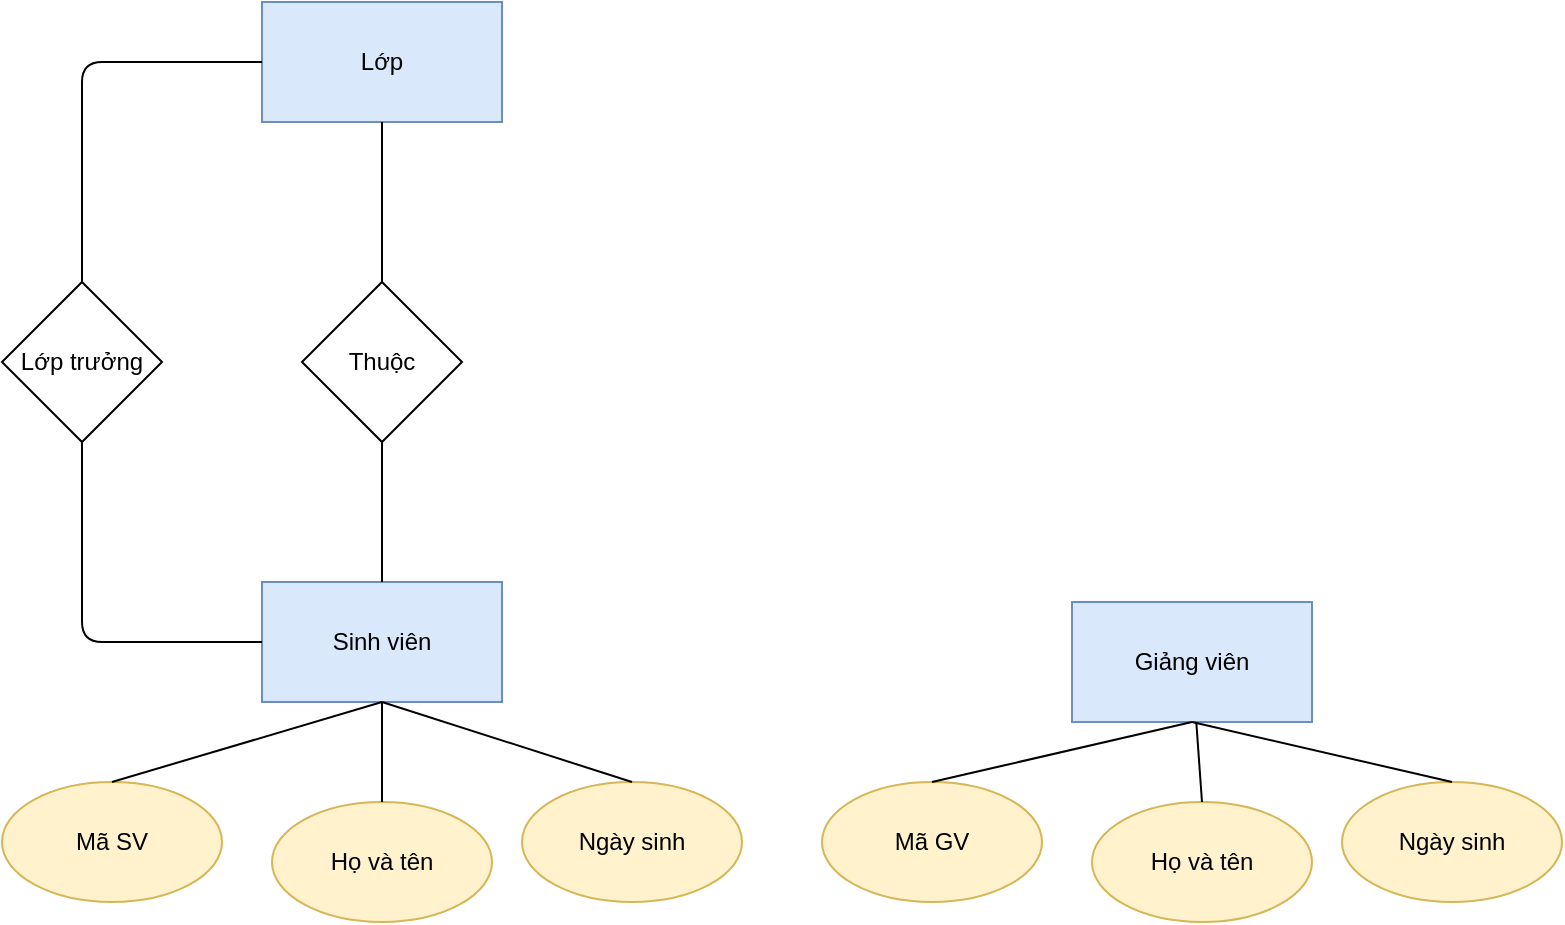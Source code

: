 <mxfile version="14.4.2" type="github">
  <diagram id="zeUrr2bmTQDtOX-3o3p2" name="Page-1">
    <mxGraphModel dx="1038" dy="580" grid="1" gridSize="10" guides="1" tooltips="1" connect="1" arrows="1" fold="1" page="1" pageScale="1" pageWidth="850" pageHeight="1100" math="0" shadow="0">
      <root>
        <mxCell id="0" />
        <mxCell id="1" parent="0" />
        <mxCell id="XGpEZq29i89sVaL7zDD6-1" value="Sinh viên" style="rounded=0;whiteSpace=wrap;html=1;fillColor=#dae8fc;strokeColor=#6c8ebf;" vertex="1" parent="1">
          <mxGeometry x="180" y="390" width="120" height="60" as="geometry" />
        </mxCell>
        <mxCell id="XGpEZq29i89sVaL7zDD6-2" value="Giảng viên" style="rounded=0;whiteSpace=wrap;html=1;fillColor=#dae8fc;strokeColor=#6c8ebf;" vertex="1" parent="1">
          <mxGeometry x="585" y="400" width="120" height="60" as="geometry" />
        </mxCell>
        <mxCell id="XGpEZq29i89sVaL7zDD6-4" value="Mã GV" style="ellipse;whiteSpace=wrap;html=1;fillColor=#fff2cc;strokeColor=#d6b656;" vertex="1" parent="1">
          <mxGeometry x="460" y="490" width="110" height="60" as="geometry" />
        </mxCell>
        <mxCell id="XGpEZq29i89sVaL7zDD6-5" value="Họ và tên" style="ellipse;whiteSpace=wrap;html=1;fillColor=#fff2cc;strokeColor=#d6b656;" vertex="1" parent="1">
          <mxGeometry x="595" y="500" width="110" height="60" as="geometry" />
        </mxCell>
        <mxCell id="XGpEZq29i89sVaL7zDD6-6" value="Ngày sinh" style="ellipse;whiteSpace=wrap;html=1;fillColor=#fff2cc;strokeColor=#d6b656;" vertex="1" parent="1">
          <mxGeometry x="720" y="490" width="110" height="60" as="geometry" />
        </mxCell>
        <mxCell id="XGpEZq29i89sVaL7zDD6-9" value="" style="endArrow=none;html=1;exitX=0.5;exitY=0;exitDx=0;exitDy=0;" edge="1" parent="1" source="XGpEZq29i89sVaL7zDD6-5" target="XGpEZq29i89sVaL7zDD6-2">
          <mxGeometry width="50" height="50" relative="1" as="geometry">
            <mxPoint x="600" y="500" as="sourcePoint" />
            <mxPoint x="650" y="450" as="targetPoint" />
          </mxGeometry>
        </mxCell>
        <mxCell id="XGpEZq29i89sVaL7zDD6-10" value="" style="endArrow=none;html=1;exitX=0.5;exitY=0;exitDx=0;exitDy=0;entryX=0.5;entryY=1;entryDx=0;entryDy=0;" edge="1" parent="1" source="XGpEZq29i89sVaL7zDD6-6" target="XGpEZq29i89sVaL7zDD6-2">
          <mxGeometry width="50" height="50" relative="1" as="geometry">
            <mxPoint x="660" y="510" as="sourcePoint" />
            <mxPoint x="650" y="420" as="targetPoint" />
          </mxGeometry>
        </mxCell>
        <mxCell id="XGpEZq29i89sVaL7zDD6-11" value="" style="endArrow=none;html=1;exitX=0.5;exitY=0;exitDx=0;exitDy=0;entryX=0.5;entryY=1;entryDx=0;entryDy=0;" edge="1" parent="1" source="XGpEZq29i89sVaL7zDD6-4" target="XGpEZq29i89sVaL7zDD6-2">
          <mxGeometry width="50" height="50" relative="1" as="geometry">
            <mxPoint x="640" y="500" as="sourcePoint" />
            <mxPoint x="640" y="410" as="targetPoint" />
          </mxGeometry>
        </mxCell>
        <mxCell id="XGpEZq29i89sVaL7zDD6-12" value="Lớp" style="rounded=0;whiteSpace=wrap;html=1;fillColor=#dae8fc;strokeColor=#6c8ebf;" vertex="1" parent="1">
          <mxGeometry x="180" y="100" width="120" height="60" as="geometry" />
        </mxCell>
        <mxCell id="XGpEZq29i89sVaL7zDD6-15" style="edgeStyle=orthogonalEdgeStyle;rounded=0;orthogonalLoop=1;jettySize=auto;html=1;entryX=0.5;entryY=1;entryDx=0;entryDy=0;strokeColor=none;" edge="1" parent="1" source="XGpEZq29i89sVaL7zDD6-13" target="XGpEZq29i89sVaL7zDD6-12">
          <mxGeometry relative="1" as="geometry" />
        </mxCell>
        <mxCell id="XGpEZq29i89sVaL7zDD6-13" value="Thuộc" style="rhombus;whiteSpace=wrap;html=1;" vertex="1" parent="1">
          <mxGeometry x="200" y="240" width="80" height="80" as="geometry" />
        </mxCell>
        <mxCell id="XGpEZq29i89sVaL7zDD6-14" value="" style="endArrow=none;html=1;exitX=0.5;exitY=0;exitDx=0;exitDy=0;entryX=0.5;entryY=1;entryDx=0;entryDy=0;" edge="1" parent="1" source="XGpEZq29i89sVaL7zDD6-1" target="XGpEZq29i89sVaL7zDD6-13">
          <mxGeometry width="50" height="50" relative="1" as="geometry">
            <mxPoint x="130" y="370" as="sourcePoint" />
            <mxPoint x="180" y="320" as="targetPoint" />
          </mxGeometry>
        </mxCell>
        <mxCell id="XGpEZq29i89sVaL7zDD6-16" value="" style="endArrow=none;html=1;exitX=0.5;exitY=0;exitDx=0;exitDy=0;" edge="1" parent="1" source="XGpEZq29i89sVaL7zDD6-13" target="XGpEZq29i89sVaL7zDD6-12">
          <mxGeometry width="50" height="50" relative="1" as="geometry">
            <mxPoint x="179.5" y="240" as="sourcePoint" />
            <mxPoint x="179.5" y="170" as="targetPoint" />
          </mxGeometry>
        </mxCell>
        <mxCell id="XGpEZq29i89sVaL7zDD6-17" value="Lớp trưởng" style="rhombus;whiteSpace=wrap;html=1;" vertex="1" parent="1">
          <mxGeometry x="50" y="240" width="80" height="80" as="geometry" />
        </mxCell>
        <mxCell id="XGpEZq29i89sVaL7zDD6-18" value="" style="endArrow=none;html=1;entryX=0;entryY=0.5;entryDx=0;entryDy=0;exitX=0.5;exitY=1;exitDx=0;exitDy=0;" edge="1" parent="1" source="XGpEZq29i89sVaL7zDD6-17" target="XGpEZq29i89sVaL7zDD6-1">
          <mxGeometry width="50" height="50" relative="1" as="geometry">
            <mxPoint x="90" y="470" as="sourcePoint" />
            <mxPoint x="150" y="410" as="targetPoint" />
            <Array as="points">
              <mxPoint x="90" y="420" />
            </Array>
          </mxGeometry>
        </mxCell>
        <mxCell id="XGpEZq29i89sVaL7zDD6-19" value="" style="endArrow=none;html=1;entryX=0.5;entryY=0;entryDx=0;entryDy=0;exitX=0;exitY=0.5;exitDx=0;exitDy=0;" edge="1" parent="1" source="XGpEZq29i89sVaL7zDD6-12" target="XGpEZq29i89sVaL7zDD6-17">
          <mxGeometry width="50" height="50" relative="1" as="geometry">
            <mxPoint x="90" y="110" as="sourcePoint" />
            <mxPoint x="180" y="210" as="targetPoint" />
            <Array as="points">
              <mxPoint x="90" y="130" />
              <mxPoint x="90" y="210" />
            </Array>
          </mxGeometry>
        </mxCell>
        <mxCell id="XGpEZq29i89sVaL7zDD6-20" value="Mã SV" style="ellipse;whiteSpace=wrap;html=1;fillColor=#fff2cc;strokeColor=#d6b656;" vertex="1" parent="1">
          <mxGeometry x="50" y="490" width="110" height="60" as="geometry" />
        </mxCell>
        <mxCell id="XGpEZq29i89sVaL7zDD6-21" value="Họ và tên" style="ellipse;whiteSpace=wrap;html=1;fillColor=#fff2cc;strokeColor=#d6b656;" vertex="1" parent="1">
          <mxGeometry x="185" y="500" width="110" height="60" as="geometry" />
        </mxCell>
        <mxCell id="XGpEZq29i89sVaL7zDD6-22" value="Ngày sinh" style="ellipse;whiteSpace=wrap;html=1;fillColor=#fff2cc;strokeColor=#d6b656;" vertex="1" parent="1">
          <mxGeometry x="310" y="490" width="110" height="60" as="geometry" />
        </mxCell>
        <mxCell id="XGpEZq29i89sVaL7zDD6-23" value="" style="endArrow=none;html=1;exitX=0.5;exitY=0;exitDx=0;exitDy=0;entryX=0.5;entryY=1;entryDx=0;entryDy=0;" edge="1" parent="1" source="XGpEZq29i89sVaL7zDD6-21" target="XGpEZq29i89sVaL7zDD6-1">
          <mxGeometry width="50" height="50" relative="1" as="geometry">
            <mxPoint x="190" y="500" as="sourcePoint" />
            <mxPoint x="237.143" y="460" as="targetPoint" />
          </mxGeometry>
        </mxCell>
        <mxCell id="XGpEZq29i89sVaL7zDD6-24" value="" style="endArrow=none;html=1;exitX=0.5;exitY=0;exitDx=0;exitDy=0;entryX=0.5;entryY=1;entryDx=0;entryDy=0;" edge="1" parent="1" source="XGpEZq29i89sVaL7zDD6-22" target="XGpEZq29i89sVaL7zDD6-1">
          <mxGeometry width="50" height="50" relative="1" as="geometry">
            <mxPoint x="250" y="510" as="sourcePoint" />
            <mxPoint x="235" y="460" as="targetPoint" />
          </mxGeometry>
        </mxCell>
        <mxCell id="XGpEZq29i89sVaL7zDD6-25" value="" style="endArrow=none;html=1;exitX=0.5;exitY=0;exitDx=0;exitDy=0;entryX=0.5;entryY=1;entryDx=0;entryDy=0;" edge="1" parent="1" source="XGpEZq29i89sVaL7zDD6-20" target="XGpEZq29i89sVaL7zDD6-1">
          <mxGeometry width="50" height="50" relative="1" as="geometry">
            <mxPoint x="230" y="500" as="sourcePoint" />
            <mxPoint x="235" y="460" as="targetPoint" />
          </mxGeometry>
        </mxCell>
      </root>
    </mxGraphModel>
  </diagram>
</mxfile>
